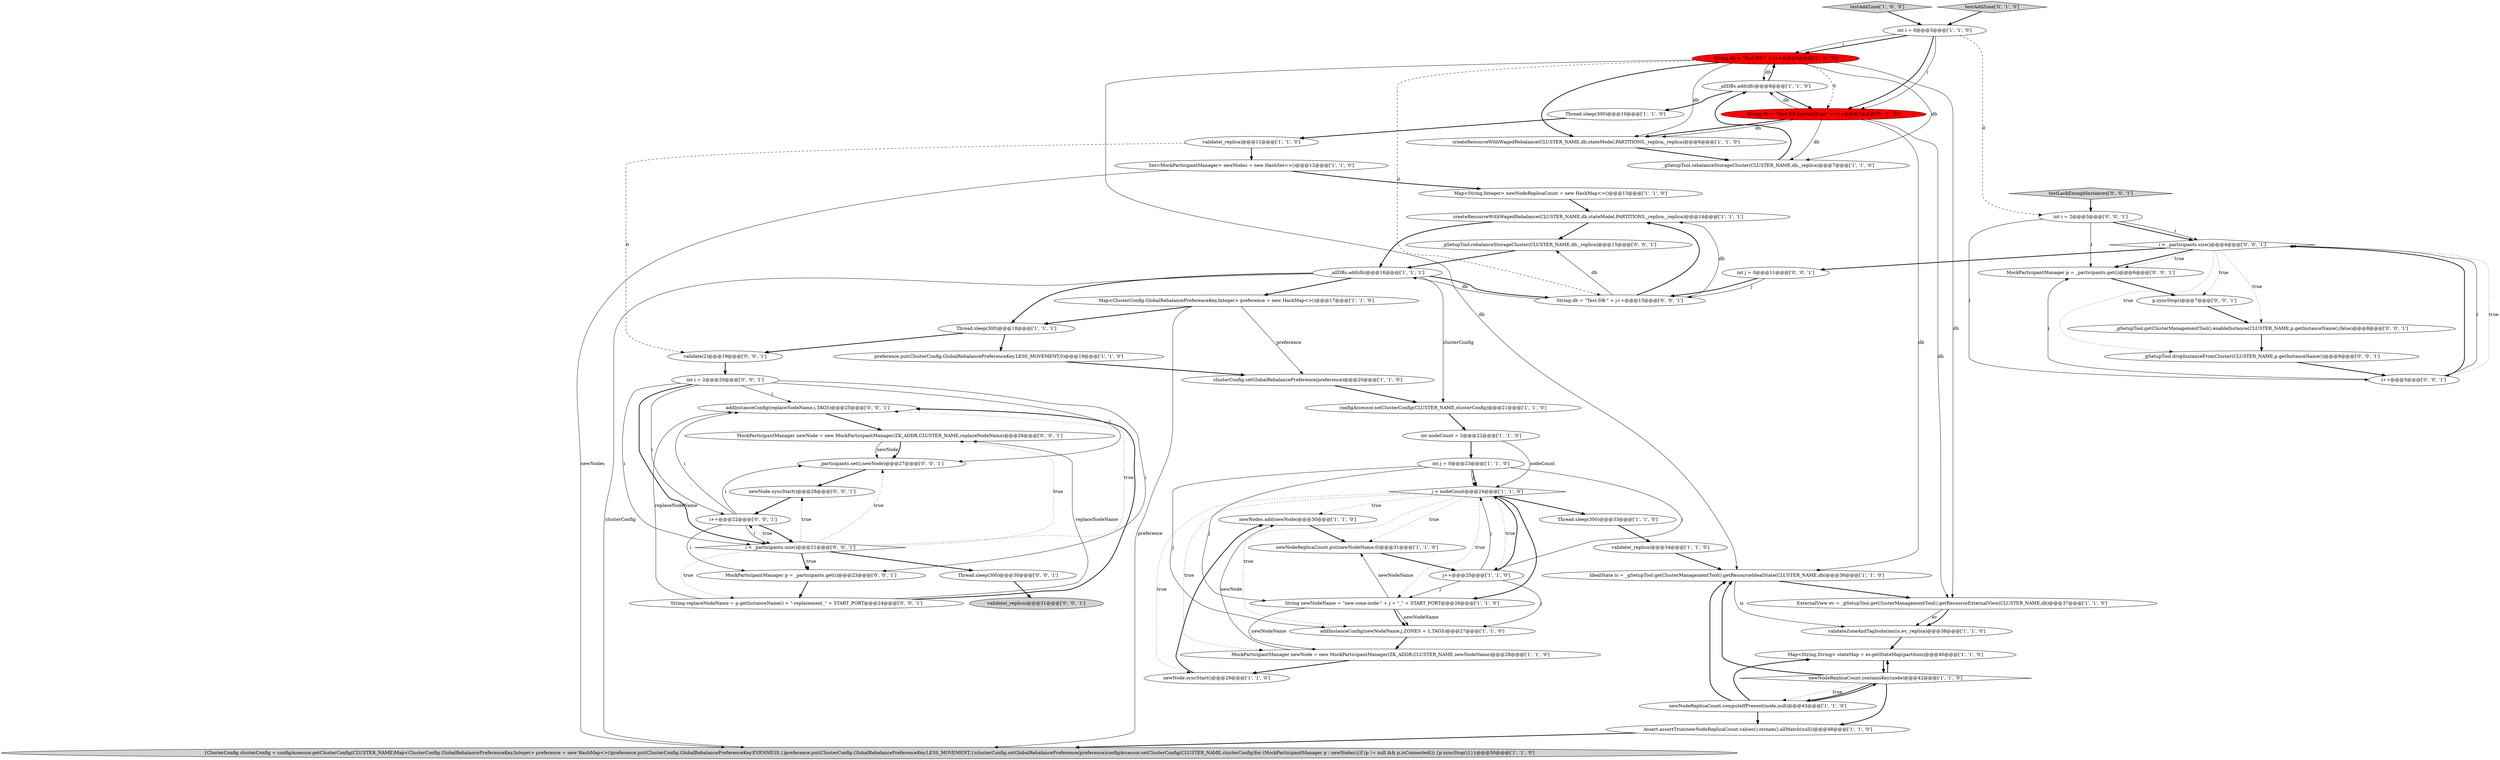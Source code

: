 digraph {
0 [style = filled, label = "String db = \"Test-DB-\" + i++@@@5@@@['1', '0', '0']", fillcolor = red, shape = ellipse image = "AAA1AAABBB1BBB"];
57 [style = filled, label = "_gSetupTool.rebalanceStorageCluster(CLUSTER_NAME,db,_replica)@@@15@@@['0', '0', '1']", fillcolor = white, shape = ellipse image = "AAA0AAABBB3BBB"];
5 [style = filled, label = "validate(_replica)@@@11@@@['1', '1', '0']", fillcolor = white, shape = ellipse image = "AAA0AAABBB1BBB"];
24 [style = filled, label = "testAddZone['1', '0', '0']", fillcolor = lightgray, shape = diamond image = "AAA0AAABBB1BBB"];
3 [style = filled, label = "newNodes.add(newNode)@@@30@@@['1', '1', '0']", fillcolor = white, shape = ellipse image = "AAA0AAABBB1BBB"];
58 [style = filled, label = "Thread.sleep(300)@@@30@@@['0', '0', '1']", fillcolor = white, shape = ellipse image = "AAA0AAABBB3BBB"];
47 [style = filled, label = "String replaceNodeName = p.getInstanceName() + \"-replacement_\" + START_PORT@@@24@@@['0', '0', '1']", fillcolor = white, shape = ellipse image = "AAA0AAABBB3BBB"];
6 [style = filled, label = "createResourceWithWagedRebalance(CLUSTER_NAME,db,stateModel,PARTITIONS,_replica,_replica)@@@14@@@['1', '1', '1']", fillcolor = white, shape = ellipse image = "AAA0AAABBB1BBB"];
19 [style = filled, label = "_allDBs.add(db)@@@8@@@['1', '1', '0']", fillcolor = white, shape = ellipse image = "AAA0AAABBB1BBB"];
27 [style = filled, label = "newNodeReplicaCount.computeIfPresent(node,null)@@@43@@@['1', '1', '0']", fillcolor = white, shape = ellipse image = "AAA0AAABBB1BBB"];
16 [style = filled, label = "Map<String,Integer> newNodeReplicaCount = new HashMap<>()@@@13@@@['1', '1', '0']", fillcolor = white, shape = ellipse image = "AAA0AAABBB1BBB"];
38 [style = filled, label = "String db = \"Test-DB-testAddZone\" + i++@@@5@@@['0', '1', '0']", fillcolor = red, shape = ellipse image = "AAA1AAABBB2BBB"];
60 [style = filled, label = "MockParticipantManager p = _participants.get(i)@@@6@@@['0', '0', '1']", fillcolor = white, shape = ellipse image = "AAA0AAABBB3BBB"];
8 [style = filled, label = "int i = 0@@@3@@@['1', '1', '0']", fillcolor = white, shape = ellipse image = "AAA0AAABBB1BBB"];
44 [style = filled, label = "i++@@@5@@@['0', '0', '1']", fillcolor = white, shape = ellipse image = "AAA0AAABBB3BBB"];
56 [style = filled, label = "addInstanceConfig(replaceNodeName,i,TAGS)@@@25@@@['0', '0', '1']", fillcolor = white, shape = ellipse image = "AAA0AAABBB3BBB"];
48 [style = filled, label = "testLackEnoughInstances['0', '0', '1']", fillcolor = lightgray, shape = diamond image = "AAA0AAABBB3BBB"];
7 [style = filled, label = "addInstanceConfig(newNodeName,j,ZONES + 1,TAGS)@@@27@@@['1', '1', '0']", fillcolor = white, shape = ellipse image = "AAA0AAABBB1BBB"];
14 [style = filled, label = "clusterConfig.setGlobalRebalancePreference(preference)@@@20@@@['1', '1', '0']", fillcolor = white, shape = ellipse image = "AAA0AAABBB1BBB"];
41 [style = filled, label = "int i = 2@@@20@@@['0', '0', '1']", fillcolor = white, shape = ellipse image = "AAA0AAABBB3BBB"];
18 [style = filled, label = "Thread.sleep(300)@@@18@@@['1', '1', '1']", fillcolor = white, shape = ellipse image = "AAA0AAABBB1BBB"];
22 [style = filled, label = "newNode.syncStart()@@@29@@@['1', '1', '0']", fillcolor = white, shape = ellipse image = "AAA0AAABBB1BBB"];
45 [style = filled, label = "int j = 0@@@11@@@['0', '0', '1']", fillcolor = white, shape = ellipse image = "AAA0AAABBB3BBB"];
23 [style = filled, label = "newNodeReplicaCount.containsKey(node)@@@42@@@['1', '1', '0']", fillcolor = white, shape = diamond image = "AAA0AAABBB1BBB"];
49 [style = filled, label = "MockParticipantManager newNode = new MockParticipantManager(ZK_ADDR,CLUSTER_NAME,replaceNodeName)@@@26@@@['0', '0', '1']", fillcolor = white, shape = ellipse image = "AAA0AAABBB3BBB"];
15 [style = filled, label = "MockParticipantManager newNode = new MockParticipantManager(ZK_ADDR,CLUSTER_NAME,newNodeName)@@@28@@@['1', '1', '0']", fillcolor = white, shape = ellipse image = "AAA0AAABBB1BBB"];
52 [style = filled, label = "p.syncStop()@@@7@@@['0', '0', '1']", fillcolor = white, shape = ellipse image = "AAA0AAABBB3BBB"];
39 [style = filled, label = "int i = 2@@@3@@@['0', '0', '1']", fillcolor = white, shape = ellipse image = "AAA0AAABBB3BBB"];
40 [style = filled, label = "i < _participants.size()@@@21@@@['0', '0', '1']", fillcolor = white, shape = diamond image = "AAA0AAABBB3BBB"];
25 [style = filled, label = "Set<MockParticipantManager> newNodes = new HashSet<>()@@@12@@@['1', '1', '0']", fillcolor = white, shape = ellipse image = "AAA0AAABBB1BBB"];
11 [style = filled, label = "{ClusterConfig clusterConfig = configAccessor.getClusterConfig(CLUSTER_NAME)Map<ClusterConfig.GlobalRebalancePreferenceKey,Integer> preference = new HashMap<>()preference.put(ClusterConfig.GlobalRebalancePreferenceKey.EVENNESS,1)preference.put(ClusterConfig.GlobalRebalancePreferenceKey.LESS_MOVEMENT,1)clusterConfig.setGlobalRebalancePreference(preference)configAccessor.setClusterConfig(CLUSTER_NAME,clusterConfig)for (MockParticipantManager p : newNodes){if (p != null && p.isConnected()) {p.syncStop()}}}@@@50@@@['1', '1', '0']", fillcolor = lightgray, shape = ellipse image = "AAA0AAABBB1BBB"];
29 [style = filled, label = "newNodeReplicaCount.put(newNodeName,0)@@@31@@@['1', '1', '0']", fillcolor = white, shape = ellipse image = "AAA0AAABBB1BBB"];
9 [style = filled, label = "preference.put(ClusterConfig.GlobalRebalancePreferenceKey.LESS_MOVEMENT,0)@@@19@@@['1', '1', '0']", fillcolor = white, shape = ellipse image = "AAA0AAABBB1BBB"];
54 [style = filled, label = "_gSetupTool.dropInstanceFromCluster(CLUSTER_NAME,p.getInstanceName())@@@9@@@['0', '0', '1']", fillcolor = white, shape = ellipse image = "AAA0AAABBB3BBB"];
61 [style = filled, label = "_gSetupTool.getClusterManagementTool().enableInstance(CLUSTER_NAME,p.getInstanceName(),false)@@@8@@@['0', '0', '1']", fillcolor = white, shape = ellipse image = "AAA0AAABBB3BBB"];
51 [style = filled, label = "validate(_replica)@@@31@@@['0', '0', '1']", fillcolor = lightgray, shape = ellipse image = "AAA0AAABBB3BBB"];
50 [style = filled, label = "_participants.set(i,newNode)@@@27@@@['0', '0', '1']", fillcolor = white, shape = ellipse image = "AAA0AAABBB3BBB"];
33 [style = filled, label = "Map<ClusterConfig.GlobalRebalancePreferenceKey,Integer> preference = new HashMap<>()@@@17@@@['1', '1', '0']", fillcolor = white, shape = ellipse image = "AAA0AAABBB1BBB"];
30 [style = filled, label = "configAccessor.setClusterConfig(CLUSTER_NAME,clusterConfig)@@@21@@@['1', '1', '0']", fillcolor = white, shape = ellipse image = "AAA0AAABBB1BBB"];
26 [style = filled, label = "validateZoneAndTagIsolation(is,ev,_replica)@@@38@@@['1', '1', '0']", fillcolor = white, shape = ellipse image = "AAA0AAABBB1BBB"];
53 [style = filled, label = "i < _participants.size()@@@4@@@['0', '0', '1']", fillcolor = white, shape = diamond image = "AAA0AAABBB3BBB"];
32 [style = filled, label = "Map<String,String> stateMap = ev.getStateMap(partition)@@@40@@@['1', '1', '0']", fillcolor = white, shape = ellipse image = "AAA0AAABBB1BBB"];
37 [style = filled, label = "testAddZone['0', '1', '0']", fillcolor = lightgray, shape = diamond image = "AAA0AAABBB2BBB"];
55 [style = filled, label = "String db = \"Test-DB-\" + j++@@@13@@@['0', '0', '1']", fillcolor = white, shape = ellipse image = "AAA0AAABBB3BBB"];
46 [style = filled, label = "validate(2)@@@19@@@['0', '0', '1']", fillcolor = white, shape = ellipse image = "AAA0AAABBB3BBB"];
1 [style = filled, label = "IdealState is = _gSetupTool.getClusterManagementTool().getResourceIdealState(CLUSTER_NAME,db)@@@36@@@['1', '1', '0']", fillcolor = white, shape = ellipse image = "AAA0AAABBB1BBB"];
12 [style = filled, label = "createResourceWithWagedRebalance(CLUSTER_NAME,db,stateModel,PARTITIONS,_replica,_replica)@@@6@@@['1', '1', '0']", fillcolor = white, shape = ellipse image = "AAA0AAABBB1BBB"];
17 [style = filled, label = "j++@@@25@@@['1', '1', '0']", fillcolor = white, shape = ellipse image = "AAA0AAABBB1BBB"];
10 [style = filled, label = "Thread.sleep(300)@@@33@@@['1', '1', '0']", fillcolor = white, shape = ellipse image = "AAA0AAABBB1BBB"];
42 [style = filled, label = "newNode.syncStart()@@@28@@@['0', '0', '1']", fillcolor = white, shape = ellipse image = "AAA0AAABBB3BBB"];
4 [style = filled, label = "j < nodeCount@@@24@@@['1', '1', '0']", fillcolor = white, shape = diamond image = "AAA0AAABBB1BBB"];
43 [style = filled, label = "MockParticipantManager p = _participants.get(i)@@@23@@@['0', '0', '1']", fillcolor = white, shape = ellipse image = "AAA0AAABBB3BBB"];
28 [style = filled, label = "_gSetupTool.rebalanceStorageCluster(CLUSTER_NAME,db,_replica)@@@7@@@['1', '1', '0']", fillcolor = white, shape = ellipse image = "AAA0AAABBB1BBB"];
34 [style = filled, label = "Thread.sleep(300)@@@10@@@['1', '1', '0']", fillcolor = white, shape = ellipse image = "AAA0AAABBB1BBB"];
20 [style = filled, label = "int nodeCount = 2@@@22@@@['1', '1', '0']", fillcolor = white, shape = ellipse image = "AAA0AAABBB1BBB"];
31 [style = filled, label = "ExternalView ev = _gSetupTool.getClusterManagementTool().getResourceExternalView(CLUSTER_NAME,db)@@@37@@@['1', '1', '0']", fillcolor = white, shape = ellipse image = "AAA0AAABBB1BBB"];
35 [style = filled, label = "validate(_replica)@@@34@@@['1', '1', '0']", fillcolor = white, shape = ellipse image = "AAA0AAABBB1BBB"];
36 [style = filled, label = "Assert.assertTrue(newNodeReplicaCount.values().stream().allMatch(null))@@@48@@@['1', '1', '0']", fillcolor = white, shape = ellipse image = "AAA0AAABBB1BBB"];
2 [style = filled, label = "String newNodeName = \"new-zone-node-\" + j + \"_\" + START_PORT@@@26@@@['1', '1', '0']", fillcolor = white, shape = ellipse image = "AAA0AAABBB1BBB"];
21 [style = filled, label = "_allDBs.add(db)@@@16@@@['1', '1', '1']", fillcolor = white, shape = ellipse image = "AAA0AAABBB1BBB"];
13 [style = filled, label = "int j = 0@@@23@@@['1', '1', '0']", fillcolor = white, shape = ellipse image = "AAA0AAABBB1BBB"];
59 [style = filled, label = "i++@@@22@@@['0', '0', '1']", fillcolor = white, shape = ellipse image = "AAA0AAABBB3BBB"];
40->50 [style = dotted, label="true"];
39->44 [style = solid, label="i"];
6->57 [style = bold, label=""];
27->32 [style = bold, label=""];
32->23 [style = bold, label=""];
45->55 [style = solid, label="j"];
30->20 [style = bold, label=""];
41->40 [style = solid, label="i"];
38->12 [style = bold, label=""];
10->35 [style = bold, label=""];
4->7 [style = dotted, label="true"];
20->4 [style = solid, label="nodeCount"];
53->52 [style = dotted, label="true"];
44->53 [style = bold, label=""];
41->59 [style = solid, label="i"];
40->43 [style = dotted, label="true"];
36->11 [style = bold, label=""];
21->18 [style = bold, label=""];
48->39 [style = bold, label=""];
0->38 [style = dashed, label="0"];
0->31 [style = solid, label="db"];
41->43 [style = solid, label="i"];
8->0 [style = bold, label=""];
59->50 [style = solid, label="i"];
5->46 [style = dashed, label="0"];
33->18 [style = bold, label=""];
0->55 [style = dashed, label="0"];
0->1 [style = solid, label="db"];
9->14 [style = bold, label=""];
18->46 [style = bold, label=""];
2->15 [style = solid, label="newNodeName"];
23->36 [style = bold, label=""];
40->58 [style = bold, label=""];
47->49 [style = solid, label="replaceNodeName"];
53->60 [style = bold, label=""];
1->31 [style = bold, label=""];
40->56 [style = dotted, label="true"];
4->17 [style = dotted, label="true"];
44->60 [style = solid, label="i"];
53->60 [style = dotted, label="true"];
21->11 [style = solid, label="clusterConfig"];
17->7 [style = solid, label="j"];
40->49 [style = dotted, label="true"];
19->34 [style = bold, label=""];
44->53 [style = solid, label="i"];
26->32 [style = bold, label=""];
12->28 [style = bold, label=""];
14->30 [style = bold, label=""];
55->6 [style = solid, label="db"];
25->11 [style = solid, label="newNodes"];
16->6 [style = bold, label=""];
53->61 [style = dotted, label="true"];
47->56 [style = solid, label="replaceNodeName"];
4->2 [style = bold, label=""];
49->50 [style = solid, label="newNode"];
8->38 [style = bold, label=""];
46->41 [style = bold, label=""];
5->25 [style = bold, label=""];
59->40 [style = solid, label="i"];
43->47 [style = bold, label=""];
40->47 [style = dotted, label="true"];
58->51 [style = bold, label=""];
57->21 [style = bold, label=""];
54->44 [style = bold, label=""];
31->26 [style = solid, label="ev"];
4->22 [style = dotted, label="true"];
23->27 [style = dotted, label="true"];
28->19 [style = bold, label=""];
18->9 [style = bold, label=""];
55->21 [style = solid, label="db"];
15->3 [style = solid, label="newNode"];
8->38 [style = solid, label="i"];
24->8 [style = bold, label=""];
13->2 [style = solid, label="j"];
19->38 [style = bold, label=""];
2->7 [style = solid, label="newNodeName"];
3->29 [style = bold, label=""];
4->2 [style = dotted, label="true"];
33->14 [style = solid, label="preference"];
40->42 [style = dotted, label="true"];
4->10 [style = bold, label=""];
13->7 [style = solid, label="j"];
29->17 [style = bold, label=""];
20->13 [style = bold, label=""];
45->55 [style = bold, label=""];
47->56 [style = bold, label=""];
52->61 [style = bold, label=""];
6->21 [style = bold, label=""];
0->12 [style = bold, label=""];
0->28 [style = solid, label="db"];
23->32 [style = bold, label=""];
38->1 [style = solid, label="db"];
4->15 [style = dotted, label="true"];
33->11 [style = solid, label="preference"];
25->16 [style = bold, label=""];
39->53 [style = bold, label=""];
0->19 [style = solid, label="db"];
49->50 [style = bold, label=""];
19->0 [style = bold, label=""];
15->22 [style = bold, label=""];
38->19 [style = solid, label="db"];
41->50 [style = solid, label="i"];
21->55 [style = bold, label=""];
13->17 [style = solid, label="j"];
4->29 [style = dotted, label="true"];
31->26 [style = bold, label=""];
59->43 [style = solid, label="i"];
4->3 [style = dotted, label="true"];
35->1 [style = bold, label=""];
38->28 [style = solid, label="db"];
50->42 [style = bold, label=""];
38->12 [style = solid, label="db"];
41->40 [style = bold, label=""];
53->44 [style = dotted, label="true"];
0->12 [style = solid, label="db"];
55->6 [style = bold, label=""];
7->15 [style = bold, label=""];
1->26 [style = solid, label="is"];
38->31 [style = solid, label="db"];
13->4 [style = solid, label="j"];
61->54 [style = bold, label=""];
40->43 [style = bold, label=""];
37->8 [style = bold, label=""];
60->52 [style = bold, label=""];
42->59 [style = bold, label=""];
2->29 [style = solid, label="newNodeName"];
17->4 [style = bold, label=""];
41->56 [style = solid, label="i"];
8->0 [style = solid, label="i"];
27->1 [style = bold, label=""];
27->36 [style = bold, label=""];
56->49 [style = bold, label=""];
17->2 [style = solid, label="j"];
23->27 [style = bold, label=""];
34->5 [style = bold, label=""];
59->56 [style = solid, label="i"];
21->33 [style = bold, label=""];
59->40 [style = bold, label=""];
39->53 [style = solid, label="i"];
21->30 [style = solid, label="clusterConfig"];
39->60 [style = solid, label="i"];
55->57 [style = solid, label="db"];
22->3 [style = bold, label=""];
17->4 [style = solid, label="j"];
40->59 [style = dotted, label="true"];
8->39 [style = dashed, label="0"];
23->1 [style = bold, label=""];
27->23 [style = bold, label=""];
2->7 [style = bold, label=""];
53->54 [style = dotted, label="true"];
53->45 [style = bold, label=""];
13->4 [style = bold, label=""];
}
